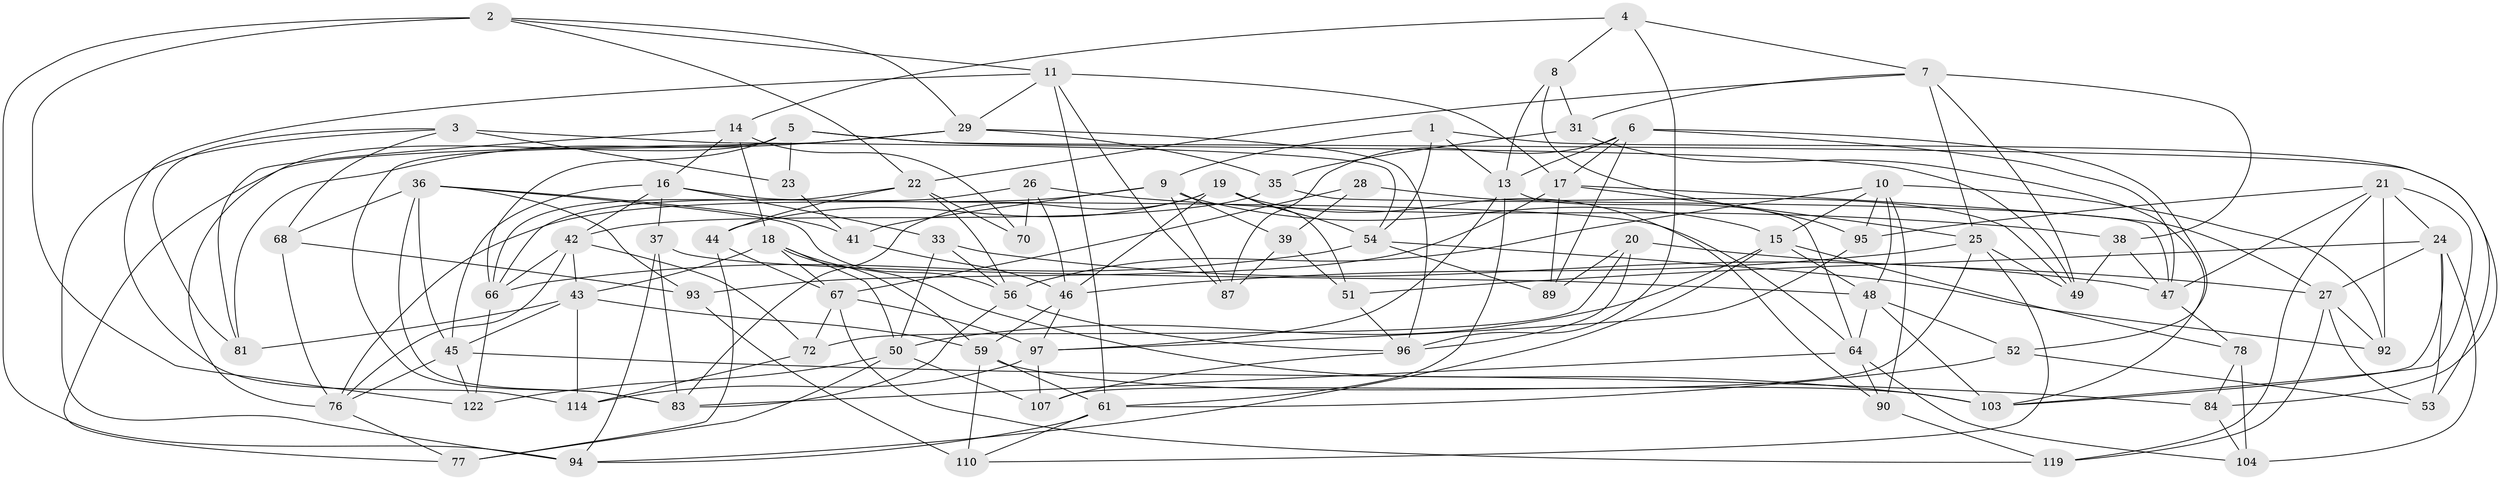 // original degree distribution, {4: 1.0}
// Generated by graph-tools (version 1.1) at 2025/42/03/06/25 10:42:20]
// undirected, 80 vertices, 199 edges
graph export_dot {
graph [start="1"]
  node [color=gray90,style=filled];
  1;
  2 [super="+60"];
  3 [super="+71"];
  4;
  5 [super="+12"];
  6 [super="+79"];
  7 [super="+115"];
  8;
  9 [super="+34"];
  10 [super="+123"];
  11 [super="+40"];
  13 [super="+30"];
  14 [super="+88"];
  15 [super="+82"];
  16 [super="+32"];
  17 [super="+80"];
  18 [super="+62"];
  19 [super="+102"];
  20;
  21 [super="+100"];
  22 [super="+65"];
  23;
  24 [super="+118"];
  25 [super="+58"];
  26;
  27 [super="+57"];
  28;
  29 [super="+91"];
  31;
  33;
  35;
  36 [super="+121"];
  37;
  38;
  39;
  41;
  42 [super="+111"];
  43 [super="+73"];
  44;
  45 [super="+113"];
  46 [super="+55"];
  47 [super="+86"];
  48 [super="+63"];
  49 [super="+120"];
  50 [super="+75"];
  51;
  52;
  53;
  54 [super="+74"];
  56 [super="+69"];
  59 [super="+106"];
  61 [super="+85"];
  64 [super="+101"];
  66 [super="+109"];
  67 [super="+116"];
  68;
  70;
  72;
  76 [super="+117"];
  77;
  78;
  81;
  83 [super="+99"];
  84;
  87;
  89;
  90;
  92;
  93;
  94 [super="+98"];
  95;
  96 [super="+112"];
  97 [super="+105"];
  103 [super="+108"];
  104;
  107;
  110;
  114;
  119;
  122;
  1 -- 84;
  1 -- 54;
  1 -- 9;
  1 -- 13;
  2 -- 11;
  2 -- 94 [weight=2];
  2 -- 22;
  2 -- 122;
  2 -- 29;
  3 -- 23 [weight=2];
  3 -- 94;
  3 -- 54;
  3 -- 81;
  3 -- 68;
  4 -- 8;
  4 -- 96;
  4 -- 7;
  4 -- 14;
  5 -- 53;
  5 -- 66;
  5 -- 49;
  5 -- 76;
  5 -- 23;
  5 -- 83;
  6 -- 87;
  6 -- 89;
  6 -- 52;
  6 -- 13;
  6 -- 47;
  6 -- 17;
  7 -- 38;
  7 -- 25;
  7 -- 49;
  7 -- 22;
  7 -- 31;
  8 -- 31;
  8 -- 95;
  8 -- 13;
  9 -- 76;
  9 -- 87;
  9 -- 39;
  9 -- 41;
  9 -- 15;
  10 -- 92;
  10 -- 48;
  10 -- 56;
  10 -- 15;
  10 -- 90;
  10 -- 95;
  11 -- 29;
  11 -- 87;
  11 -- 114;
  11 -- 61;
  11 -- 17;
  13 -- 64;
  13 -- 97;
  13 -- 61;
  14 -- 70 [weight=2];
  14 -- 81;
  14 -- 18;
  14 -- 16;
  15 -- 94;
  15 -- 48;
  15 -- 78;
  15 -- 50;
  16 -- 33;
  16 -- 37;
  16 -- 42;
  16 -- 64;
  16 -- 45;
  17 -- 93;
  17 -- 27;
  17 -- 89;
  17 -- 25;
  18 -- 67;
  18 -- 50;
  18 -- 43;
  18 -- 103;
  18 -- 59;
  19 -- 90;
  19 -- 46;
  19 -- 44;
  19 -- 51;
  19 -- 54;
  19 -- 83;
  20 -- 89;
  20 -- 72;
  20 -- 96;
  20 -- 27;
  21 -- 47;
  21 -- 92;
  21 -- 95;
  21 -- 119;
  21 -- 24;
  21 -- 103;
  22 -- 56;
  22 -- 70;
  22 -- 44;
  22 -- 66;
  23 -- 41;
  24 -- 104;
  24 -- 103;
  24 -- 51;
  24 -- 53;
  24 -- 27;
  25 -- 49;
  25 -- 107;
  25 -- 110;
  25 -- 46;
  26 -- 38;
  26 -- 70;
  26 -- 46;
  26 -- 66;
  27 -- 53;
  27 -- 119;
  27 -- 92;
  28 -- 67;
  28 -- 49 [weight=2];
  28 -- 39;
  29 -- 35;
  29 -- 96;
  29 -- 81;
  29 -- 77;
  31 -- 35;
  31 -- 103;
  33 -- 56;
  33 -- 47;
  33 -- 50;
  35 -- 42;
  35 -- 47;
  36 -- 68;
  36 -- 93;
  36 -- 41;
  36 -- 83;
  36 -- 45;
  36 -- 56;
  37 -- 83;
  37 -- 48;
  37 -- 94;
  38 -- 49;
  38 -- 47;
  39 -- 51;
  39 -- 87;
  41 -- 46;
  42 -- 72;
  42 -- 66;
  42 -- 43;
  42 -- 76;
  43 -- 45;
  43 -- 81;
  43 -- 59;
  43 -- 114;
  44 -- 77;
  44 -- 67;
  45 -- 122;
  45 -- 84;
  45 -- 76;
  46 -- 97;
  46 -- 59;
  47 -- 78;
  48 -- 64;
  48 -- 52;
  48 -- 103;
  50 -- 107;
  50 -- 77;
  50 -- 122;
  51 -- 96;
  52 -- 61;
  52 -- 53;
  54 -- 89;
  54 -- 92;
  54 -- 66;
  56 -- 96;
  56 -- 83;
  59 -- 103;
  59 -- 61;
  59 -- 110;
  61 -- 110;
  61 -- 94;
  64 -- 104;
  64 -- 90;
  64 -- 83;
  66 -- 122;
  67 -- 72;
  67 -- 97;
  67 -- 119;
  68 -- 93;
  68 -- 76;
  72 -- 114;
  76 -- 77;
  78 -- 84;
  78 -- 104;
  84 -- 104;
  90 -- 119;
  93 -- 110;
  95 -- 97;
  96 -- 107;
  97 -- 114;
  97 -- 107;
}
